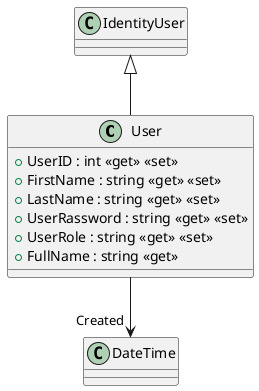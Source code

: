 @startuml
class User {
    + UserID : int <<get>> <<set>>
    + FirstName : string <<get>> <<set>>
    + LastName : string <<get>> <<set>>
    + UserRassword : string <<get>> <<set>>
    + UserRole : string <<get>> <<set>>
    + FullName : string <<get>>
}
IdentityUser <|-- User
User --> "Created" DateTime
@enduml
